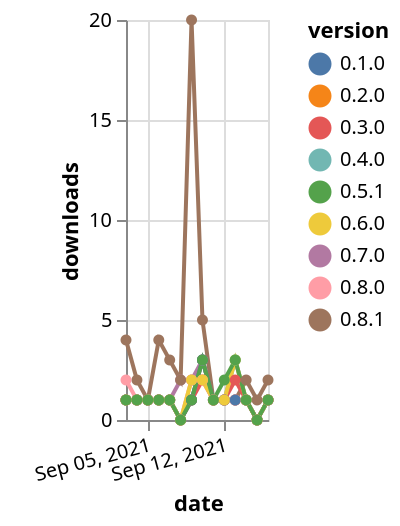 {"$schema": "https://vega.github.io/schema/vega-lite/v5.json", "description": "A simple bar chart with embedded data.", "data": {"values": [{"date": "2021-09-03", "total": 157, "delta": 1, "version": "0.2.0"}, {"date": "2021-09-04", "total": 158, "delta": 1, "version": "0.2.0"}, {"date": "2021-09-05", "total": 159, "delta": 1, "version": "0.2.0"}, {"date": "2021-09-06", "total": 160, "delta": 1, "version": "0.2.0"}, {"date": "2021-09-07", "total": 161, "delta": 1, "version": "0.2.0"}, {"date": "2021-09-08", "total": 161, "delta": 0, "version": "0.2.0"}, {"date": "2021-09-09", "total": 162, "delta": 1, "version": "0.2.0"}, {"date": "2021-09-10", "total": 165, "delta": 3, "version": "0.2.0"}, {"date": "2021-09-11", "total": 166, "delta": 1, "version": "0.2.0"}, {"date": "2021-09-12", "total": 167, "delta": 1, "version": "0.2.0"}, {"date": "2021-09-13", "total": 168, "delta": 1, "version": "0.2.0"}, {"date": "2021-09-14", "total": 169, "delta": 1, "version": "0.2.0"}, {"date": "2021-09-15", "total": 169, "delta": 0, "version": "0.2.0"}, {"date": "2021-09-16", "total": 170, "delta": 1, "version": "0.2.0"}, {"date": "2021-09-03", "total": 240, "delta": 1, "version": "0.4.0"}, {"date": "2021-09-04", "total": 241, "delta": 1, "version": "0.4.0"}, {"date": "2021-09-05", "total": 242, "delta": 1, "version": "0.4.0"}, {"date": "2021-09-06", "total": 243, "delta": 1, "version": "0.4.0"}, {"date": "2021-09-07", "total": 244, "delta": 1, "version": "0.4.0"}, {"date": "2021-09-08", "total": 244, "delta": 0, "version": "0.4.0"}, {"date": "2021-09-09", "total": 245, "delta": 1, "version": "0.4.0"}, {"date": "2021-09-10", "total": 248, "delta": 3, "version": "0.4.0"}, {"date": "2021-09-11", "total": 249, "delta": 1, "version": "0.4.0"}, {"date": "2021-09-12", "total": 250, "delta": 1, "version": "0.4.0"}, {"date": "2021-09-13", "total": 253, "delta": 3, "version": "0.4.0"}, {"date": "2021-09-14", "total": 254, "delta": 1, "version": "0.4.0"}, {"date": "2021-09-15", "total": 254, "delta": 0, "version": "0.4.0"}, {"date": "2021-09-16", "total": 255, "delta": 1, "version": "0.4.0"}, {"date": "2021-09-03", "total": 418, "delta": 1, "version": "0.7.0"}, {"date": "2021-09-04", "total": 419, "delta": 1, "version": "0.7.0"}, {"date": "2021-09-05", "total": 420, "delta": 1, "version": "0.7.0"}, {"date": "2021-09-06", "total": 421, "delta": 1, "version": "0.7.0"}, {"date": "2021-09-07", "total": 422, "delta": 1, "version": "0.7.0"}, {"date": "2021-09-08", "total": 424, "delta": 2, "version": "0.7.0"}, {"date": "2021-09-09", "total": 426, "delta": 2, "version": "0.7.0"}, {"date": "2021-09-10", "total": 429, "delta": 3, "version": "0.7.0"}, {"date": "2021-09-11", "total": 430, "delta": 1, "version": "0.7.0"}, {"date": "2021-09-12", "total": 431, "delta": 1, "version": "0.7.0"}, {"date": "2021-09-13", "total": 432, "delta": 1, "version": "0.7.0"}, {"date": "2021-09-14", "total": 433, "delta": 1, "version": "0.7.0"}, {"date": "2021-09-15", "total": 433, "delta": 0, "version": "0.7.0"}, {"date": "2021-09-16", "total": 434, "delta": 1, "version": "0.7.0"}, {"date": "2021-09-03", "total": 202, "delta": 4, "version": "0.8.1"}, {"date": "2021-09-04", "total": 204, "delta": 2, "version": "0.8.1"}, {"date": "2021-09-05", "total": 205, "delta": 1, "version": "0.8.1"}, {"date": "2021-09-06", "total": 209, "delta": 4, "version": "0.8.1"}, {"date": "2021-09-07", "total": 212, "delta": 3, "version": "0.8.1"}, {"date": "2021-09-08", "total": 214, "delta": 2, "version": "0.8.1"}, {"date": "2021-09-09", "total": 234, "delta": 20, "version": "0.8.1"}, {"date": "2021-09-10", "total": 239, "delta": 5, "version": "0.8.1"}, {"date": "2021-09-11", "total": 240, "delta": 1, "version": "0.8.1"}, {"date": "2021-09-12", "total": 241, "delta": 1, "version": "0.8.1"}, {"date": "2021-09-13", "total": 242, "delta": 1, "version": "0.8.1"}, {"date": "2021-09-14", "total": 244, "delta": 2, "version": "0.8.1"}, {"date": "2021-09-15", "total": 245, "delta": 1, "version": "0.8.1"}, {"date": "2021-09-16", "total": 247, "delta": 2, "version": "0.8.1"}, {"date": "2021-09-03", "total": 153, "delta": 1, "version": "0.3.0"}, {"date": "2021-09-04", "total": 154, "delta": 1, "version": "0.3.0"}, {"date": "2021-09-05", "total": 155, "delta": 1, "version": "0.3.0"}, {"date": "2021-09-06", "total": 156, "delta": 1, "version": "0.3.0"}, {"date": "2021-09-07", "total": 157, "delta": 1, "version": "0.3.0"}, {"date": "2021-09-08", "total": 157, "delta": 0, "version": "0.3.0"}, {"date": "2021-09-09", "total": 158, "delta": 1, "version": "0.3.0"}, {"date": "2021-09-10", "total": 160, "delta": 2, "version": "0.3.0"}, {"date": "2021-09-11", "total": 161, "delta": 1, "version": "0.3.0"}, {"date": "2021-09-12", "total": 162, "delta": 1, "version": "0.3.0"}, {"date": "2021-09-13", "total": 164, "delta": 2, "version": "0.3.0"}, {"date": "2021-09-14", "total": 165, "delta": 1, "version": "0.3.0"}, {"date": "2021-09-15", "total": 165, "delta": 0, "version": "0.3.0"}, {"date": "2021-09-16", "total": 166, "delta": 1, "version": "0.3.0"}, {"date": "2021-09-03", "total": 99, "delta": 2, "version": "0.8.0"}, {"date": "2021-09-04", "total": 100, "delta": 1, "version": "0.8.0"}, {"date": "2021-09-05", "total": 101, "delta": 1, "version": "0.8.0"}, {"date": "2021-09-06", "total": 102, "delta": 1, "version": "0.8.0"}, {"date": "2021-09-07", "total": 103, "delta": 1, "version": "0.8.0"}, {"date": "2021-09-08", "total": 103, "delta": 0, "version": "0.8.0"}, {"date": "2021-09-09", "total": 105, "delta": 2, "version": "0.8.0"}, {"date": "2021-09-10", "total": 107, "delta": 2, "version": "0.8.0"}, {"date": "2021-09-11", "total": 108, "delta": 1, "version": "0.8.0"}, {"date": "2021-09-12", "total": 109, "delta": 1, "version": "0.8.0"}, {"date": "2021-09-13", "total": 110, "delta": 1, "version": "0.8.0"}, {"date": "2021-09-14", "total": 111, "delta": 1, "version": "0.8.0"}, {"date": "2021-09-15", "total": 111, "delta": 0, "version": "0.8.0"}, {"date": "2021-09-16", "total": 112, "delta": 1, "version": "0.8.0"}, {"date": "2021-09-03", "total": 167, "delta": 1, "version": "0.1.0"}, {"date": "2021-09-04", "total": 168, "delta": 1, "version": "0.1.0"}, {"date": "2021-09-05", "total": 169, "delta": 1, "version": "0.1.0"}, {"date": "2021-09-06", "total": 170, "delta": 1, "version": "0.1.0"}, {"date": "2021-09-07", "total": 171, "delta": 1, "version": "0.1.0"}, {"date": "2021-09-08", "total": 171, "delta": 0, "version": "0.1.0"}, {"date": "2021-09-09", "total": 172, "delta": 1, "version": "0.1.0"}, {"date": "2021-09-10", "total": 175, "delta": 3, "version": "0.1.0"}, {"date": "2021-09-11", "total": 176, "delta": 1, "version": "0.1.0"}, {"date": "2021-09-12", "total": 177, "delta": 1, "version": "0.1.0"}, {"date": "2021-09-13", "total": 178, "delta": 1, "version": "0.1.0"}, {"date": "2021-09-14", "total": 179, "delta": 1, "version": "0.1.0"}, {"date": "2021-09-15", "total": 179, "delta": 0, "version": "0.1.0"}, {"date": "2021-09-16", "total": 180, "delta": 1, "version": "0.1.0"}, {"date": "2021-09-03", "total": 280, "delta": 1, "version": "0.6.0"}, {"date": "2021-09-04", "total": 281, "delta": 1, "version": "0.6.0"}, {"date": "2021-09-05", "total": 282, "delta": 1, "version": "0.6.0"}, {"date": "2021-09-06", "total": 283, "delta": 1, "version": "0.6.0"}, {"date": "2021-09-07", "total": 284, "delta": 1, "version": "0.6.0"}, {"date": "2021-09-08", "total": 284, "delta": 0, "version": "0.6.0"}, {"date": "2021-09-09", "total": 286, "delta": 2, "version": "0.6.0"}, {"date": "2021-09-10", "total": 288, "delta": 2, "version": "0.6.0"}, {"date": "2021-09-11", "total": 289, "delta": 1, "version": "0.6.0"}, {"date": "2021-09-12", "total": 290, "delta": 1, "version": "0.6.0"}, {"date": "2021-09-13", "total": 293, "delta": 3, "version": "0.6.0"}, {"date": "2021-09-14", "total": 294, "delta": 1, "version": "0.6.0"}, {"date": "2021-09-15", "total": 294, "delta": 0, "version": "0.6.0"}, {"date": "2021-09-16", "total": 295, "delta": 1, "version": "0.6.0"}, {"date": "2021-09-03", "total": 226, "delta": 1, "version": "0.5.1"}, {"date": "2021-09-04", "total": 227, "delta": 1, "version": "0.5.1"}, {"date": "2021-09-05", "total": 228, "delta": 1, "version": "0.5.1"}, {"date": "2021-09-06", "total": 229, "delta": 1, "version": "0.5.1"}, {"date": "2021-09-07", "total": 230, "delta": 1, "version": "0.5.1"}, {"date": "2021-09-08", "total": 230, "delta": 0, "version": "0.5.1"}, {"date": "2021-09-09", "total": 231, "delta": 1, "version": "0.5.1"}, {"date": "2021-09-10", "total": 234, "delta": 3, "version": "0.5.1"}, {"date": "2021-09-11", "total": 235, "delta": 1, "version": "0.5.1"}, {"date": "2021-09-12", "total": 237, "delta": 2, "version": "0.5.1"}, {"date": "2021-09-13", "total": 240, "delta": 3, "version": "0.5.1"}, {"date": "2021-09-14", "total": 241, "delta": 1, "version": "0.5.1"}, {"date": "2021-09-15", "total": 241, "delta": 0, "version": "0.5.1"}, {"date": "2021-09-16", "total": 242, "delta": 1, "version": "0.5.1"}]}, "width": "container", "mark": {"type": "line", "point": {"filled": true}}, "encoding": {"x": {"field": "date", "type": "temporal", "timeUnit": "yearmonthdate", "title": "date", "axis": {"labelAngle": -15}}, "y": {"field": "delta", "type": "quantitative", "title": "downloads"}, "color": {"field": "version", "type": "nominal"}, "tooltip": {"field": "delta"}}}